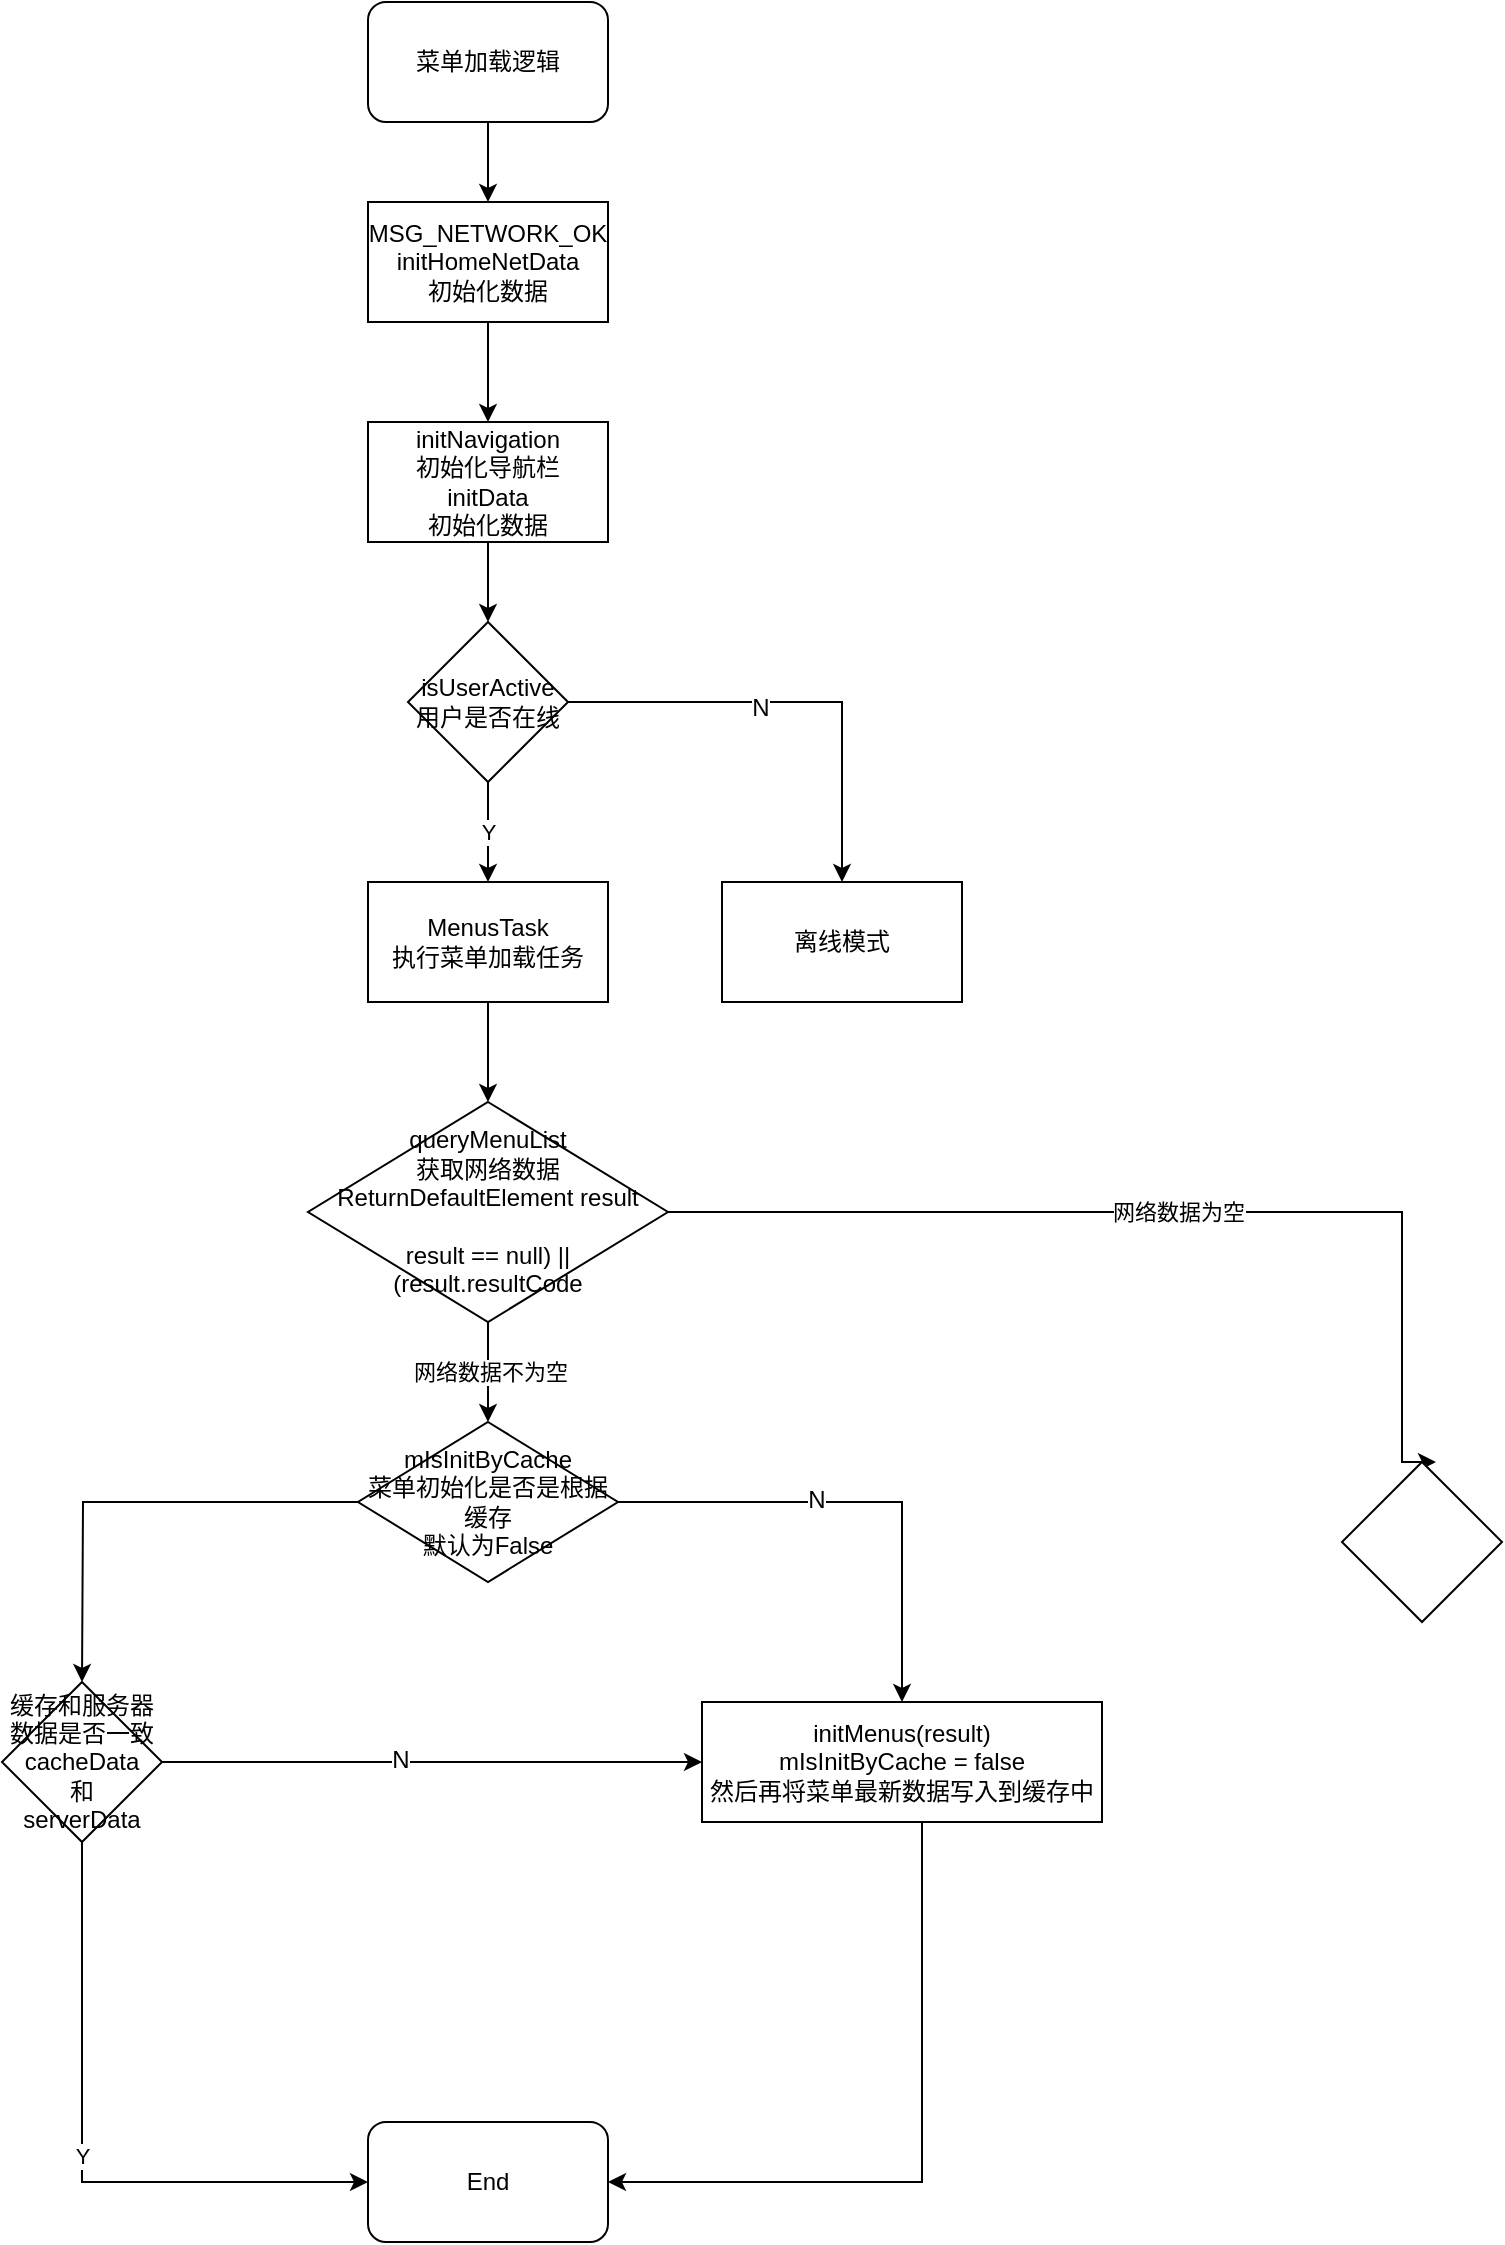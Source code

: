 <mxfile version="12.5.1" type="github">
  <diagram id="6guljXhZOZYRVNvfO9t_" name="第 1 页">
    <mxGraphModel dx="1298" dy="761" grid="1" gridSize="10" guides="1" tooltips="1" connect="1" arrows="1" fold="1" page="1" pageScale="1" pageWidth="827" pageHeight="1169" math="0" shadow="0">
      <root>
        <mxCell id="0"/>
        <mxCell id="1" parent="0"/>
        <mxCell id="vs3mQmGJEYI14M0S7p_8-3" style="edgeStyle=orthogonalEdgeStyle;rounded=0;orthogonalLoop=1;jettySize=auto;html=1;entryX=0.5;entryY=0;entryDx=0;entryDy=0;" edge="1" parent="1" source="vs3mQmGJEYI14M0S7p_8-1" target="vs3mQmGJEYI14M0S7p_8-2">
          <mxGeometry relative="1" as="geometry"/>
        </mxCell>
        <mxCell id="vs3mQmGJEYI14M0S7p_8-1" value="菜单加载逻辑" style="rounded=1;whiteSpace=wrap;html=1;" vertex="1" parent="1">
          <mxGeometry x="353" y="120" width="120" height="60" as="geometry"/>
        </mxCell>
        <mxCell id="vs3mQmGJEYI14M0S7p_8-5" value="" style="edgeStyle=orthogonalEdgeStyle;rounded=0;orthogonalLoop=1;jettySize=auto;html=1;" edge="1" parent="1" source="vs3mQmGJEYI14M0S7p_8-2" target="vs3mQmGJEYI14M0S7p_8-4">
          <mxGeometry relative="1" as="geometry"/>
        </mxCell>
        <mxCell id="vs3mQmGJEYI14M0S7p_8-2" value="MSG_NETWORK_OK&lt;br&gt;initHomeNetData&lt;br&gt;初始化数据" style="rounded=0;whiteSpace=wrap;html=1;" vertex="1" parent="1">
          <mxGeometry x="353" y="220" width="120" height="60" as="geometry"/>
        </mxCell>
        <mxCell id="vs3mQmGJEYI14M0S7p_8-7" style="edgeStyle=orthogonalEdgeStyle;rounded=0;orthogonalLoop=1;jettySize=auto;html=1;" edge="1" parent="1" source="vs3mQmGJEYI14M0S7p_8-4" target="vs3mQmGJEYI14M0S7p_8-6">
          <mxGeometry relative="1" as="geometry"/>
        </mxCell>
        <mxCell id="vs3mQmGJEYI14M0S7p_8-4" value="initNavigation&lt;br&gt;初始化导航栏&lt;br&gt;initData&lt;br&gt;初始化数据" style="rounded=0;whiteSpace=wrap;html=1;" vertex="1" parent="1">
          <mxGeometry x="353" y="330" width="120" height="60" as="geometry"/>
        </mxCell>
        <mxCell id="vs3mQmGJEYI14M0S7p_8-10" style="edgeStyle=orthogonalEdgeStyle;rounded=0;orthogonalLoop=1;jettySize=auto;html=1;exitX=1;exitY=0.5;exitDx=0;exitDy=0;entryX=0.5;entryY=0;entryDx=0;entryDy=0;" edge="1" parent="1" source="vs3mQmGJEYI14M0S7p_8-6" target="vs3mQmGJEYI14M0S7p_8-9">
          <mxGeometry relative="1" as="geometry"/>
        </mxCell>
        <mxCell id="vs3mQmGJEYI14M0S7p_8-11" value="N" style="text;html=1;align=center;verticalAlign=middle;resizable=0;points=[];labelBackgroundColor=#ffffff;" vertex="1" connectable="0" parent="vs3mQmGJEYI14M0S7p_8-10">
          <mxGeometry x="-0.154" y="-3" relative="1" as="geometry">
            <mxPoint as="offset"/>
          </mxGeometry>
        </mxCell>
        <mxCell id="vs3mQmGJEYI14M0S7p_8-12" value="Y" style="edgeStyle=orthogonalEdgeStyle;rounded=0;orthogonalLoop=1;jettySize=auto;html=1;" edge="1" parent="1" source="vs3mQmGJEYI14M0S7p_8-6" target="vs3mQmGJEYI14M0S7p_8-8">
          <mxGeometry relative="1" as="geometry"/>
        </mxCell>
        <mxCell id="vs3mQmGJEYI14M0S7p_8-6" value="isUserActive&lt;br&gt;用户是否在线" style="rhombus;whiteSpace=wrap;html=1;" vertex="1" parent="1">
          <mxGeometry x="373" y="430" width="80" height="80" as="geometry"/>
        </mxCell>
        <mxCell id="vs3mQmGJEYI14M0S7p_8-16" style="edgeStyle=orthogonalEdgeStyle;rounded=0;orthogonalLoop=1;jettySize=auto;html=1;entryX=0.5;entryY=0;entryDx=0;entryDy=0;" edge="1" parent="1" source="vs3mQmGJEYI14M0S7p_8-8" target="vs3mQmGJEYI14M0S7p_8-15">
          <mxGeometry relative="1" as="geometry"/>
        </mxCell>
        <mxCell id="vs3mQmGJEYI14M0S7p_8-8" value="MenusTask&lt;br&gt;执行菜单加载任务&lt;br&gt;" style="rounded=0;whiteSpace=wrap;html=1;" vertex="1" parent="1">
          <mxGeometry x="353" y="560" width="120" height="60" as="geometry"/>
        </mxCell>
        <mxCell id="vs3mQmGJEYI14M0S7p_8-9" value="离线模式" style="rounded=0;whiteSpace=wrap;html=1;" vertex="1" parent="1">
          <mxGeometry x="530" y="560" width="120" height="60" as="geometry"/>
        </mxCell>
        <mxCell id="vs3mQmGJEYI14M0S7p_8-20" value="网络数据不为空" style="edgeStyle=orthogonalEdgeStyle;rounded=0;orthogonalLoop=1;jettySize=auto;html=1;exitX=0.5;exitY=1;exitDx=0;exitDy=0;entryX=0.5;entryY=0;entryDx=0;entryDy=0;" edge="1" parent="1" source="vs3mQmGJEYI14M0S7p_8-15">
          <mxGeometry relative="1" as="geometry">
            <mxPoint x="413" y="830" as="targetPoint"/>
          </mxGeometry>
        </mxCell>
        <mxCell id="vs3mQmGJEYI14M0S7p_8-35" value="网络数据为空" style="edgeStyle=orthogonalEdgeStyle;rounded=0;orthogonalLoop=1;jettySize=auto;html=1;entryX=0.5;entryY=0;entryDx=0;entryDy=0;" edge="1" parent="1" source="vs3mQmGJEYI14M0S7p_8-15">
          <mxGeometry relative="1" as="geometry">
            <mxPoint x="887" y="850" as="targetPoint"/>
            <Array as="points">
              <mxPoint x="870" y="725"/>
              <mxPoint x="870" y="850"/>
            </Array>
          </mxGeometry>
        </mxCell>
        <mxCell id="vs3mQmGJEYI14M0S7p_8-15" value="queryMenuList&lt;br&gt;获取网络数据&lt;br&gt;ReturnDefaultElement result&lt;br&gt;&lt;br&gt;result == null) || (result.resultCode" style="rhombus;whiteSpace=wrap;html=1;" vertex="1" parent="1">
          <mxGeometry x="323" y="670" width="180" height="110" as="geometry"/>
        </mxCell>
        <mxCell id="vs3mQmGJEYI14M0S7p_8-23" style="edgeStyle=orthogonalEdgeStyle;rounded=0;orthogonalLoop=1;jettySize=auto;html=1;" edge="1" parent="1" source="vs3mQmGJEYI14M0S7p_8-21" target="vs3mQmGJEYI14M0S7p_8-22">
          <mxGeometry relative="1" as="geometry"/>
        </mxCell>
        <mxCell id="vs3mQmGJEYI14M0S7p_8-24" value="N" style="text;html=1;align=center;verticalAlign=middle;resizable=0;points=[];labelBackgroundColor=#ffffff;" vertex="1" connectable="0" parent="vs3mQmGJEYI14M0S7p_8-23">
          <mxGeometry x="-0.188" y="1" relative="1" as="geometry">
            <mxPoint as="offset"/>
          </mxGeometry>
        </mxCell>
        <mxCell id="vs3mQmGJEYI14M0S7p_8-26" style="edgeStyle=orthogonalEdgeStyle;rounded=0;orthogonalLoop=1;jettySize=auto;html=1;" edge="1" parent="1" source="vs3mQmGJEYI14M0S7p_8-21">
          <mxGeometry relative="1" as="geometry">
            <mxPoint x="210" y="960" as="targetPoint"/>
          </mxGeometry>
        </mxCell>
        <mxCell id="vs3mQmGJEYI14M0S7p_8-21" value="mIsInitByCache&lt;br&gt;菜单初始化是否是根据缓存&lt;br&gt;默认为False" style="rhombus;whiteSpace=wrap;html=1;" vertex="1" parent="1">
          <mxGeometry x="348" y="830" width="130" height="80" as="geometry"/>
        </mxCell>
        <mxCell id="vs3mQmGJEYI14M0S7p_8-32" style="edgeStyle=orthogonalEdgeStyle;rounded=0;orthogonalLoop=1;jettySize=auto;html=1;" edge="1" parent="1" source="vs3mQmGJEYI14M0S7p_8-22" target="vs3mQmGJEYI14M0S7p_8-28">
          <mxGeometry relative="1" as="geometry">
            <Array as="points">
              <mxPoint x="630" y="1210"/>
            </Array>
          </mxGeometry>
        </mxCell>
        <mxCell id="vs3mQmGJEYI14M0S7p_8-22" value="initMenus(result)&lt;br&gt;mIsInitByCache = false&lt;br&gt;然后再将菜单最新数据写入到缓存中" style="rounded=0;whiteSpace=wrap;html=1;" vertex="1" parent="1">
          <mxGeometry x="520" y="970" width="200" height="60" as="geometry"/>
        </mxCell>
        <mxCell id="vs3mQmGJEYI14M0S7p_8-29" value="Y" style="edgeStyle=orthogonalEdgeStyle;rounded=0;orthogonalLoop=1;jettySize=auto;html=1;exitX=0.5;exitY=1;exitDx=0;exitDy=0;" edge="1" parent="1" source="vs3mQmGJEYI14M0S7p_8-27" target="vs3mQmGJEYI14M0S7p_8-28">
          <mxGeometry relative="1" as="geometry">
            <Array as="points">
              <mxPoint x="210" y="1210"/>
            </Array>
          </mxGeometry>
        </mxCell>
        <mxCell id="vs3mQmGJEYI14M0S7p_8-31" style="edgeStyle=orthogonalEdgeStyle;rounded=0;orthogonalLoop=1;jettySize=auto;html=1;entryX=0;entryY=0.5;entryDx=0;entryDy=0;" edge="1" parent="1" source="vs3mQmGJEYI14M0S7p_8-27" target="vs3mQmGJEYI14M0S7p_8-22">
          <mxGeometry relative="1" as="geometry"/>
        </mxCell>
        <mxCell id="vs3mQmGJEYI14M0S7p_8-33" value="N" style="text;html=1;align=center;verticalAlign=middle;resizable=0;points=[];labelBackgroundColor=#ffffff;" vertex="1" connectable="0" parent="vs3mQmGJEYI14M0S7p_8-31">
          <mxGeometry x="-0.118" y="1" relative="1" as="geometry">
            <mxPoint as="offset"/>
          </mxGeometry>
        </mxCell>
        <mxCell id="vs3mQmGJEYI14M0S7p_8-27" value="缓存和服务器数据是否一致&lt;br&gt;cacheData&lt;br&gt;和&lt;br&gt;serverData" style="rhombus;whiteSpace=wrap;html=1;" vertex="1" parent="1">
          <mxGeometry x="170" y="960" width="80" height="80" as="geometry"/>
        </mxCell>
        <mxCell id="vs3mQmGJEYI14M0S7p_8-28" value="End" style="rounded=1;whiteSpace=wrap;html=1;" vertex="1" parent="1">
          <mxGeometry x="353" y="1180" width="120" height="60" as="geometry"/>
        </mxCell>
        <mxCell id="vs3mQmGJEYI14M0S7p_8-36" value="" style="rhombus;whiteSpace=wrap;html=1;" vertex="1" parent="1">
          <mxGeometry x="840" y="850" width="80" height="80" as="geometry"/>
        </mxCell>
      </root>
    </mxGraphModel>
  </diagram>
</mxfile>
